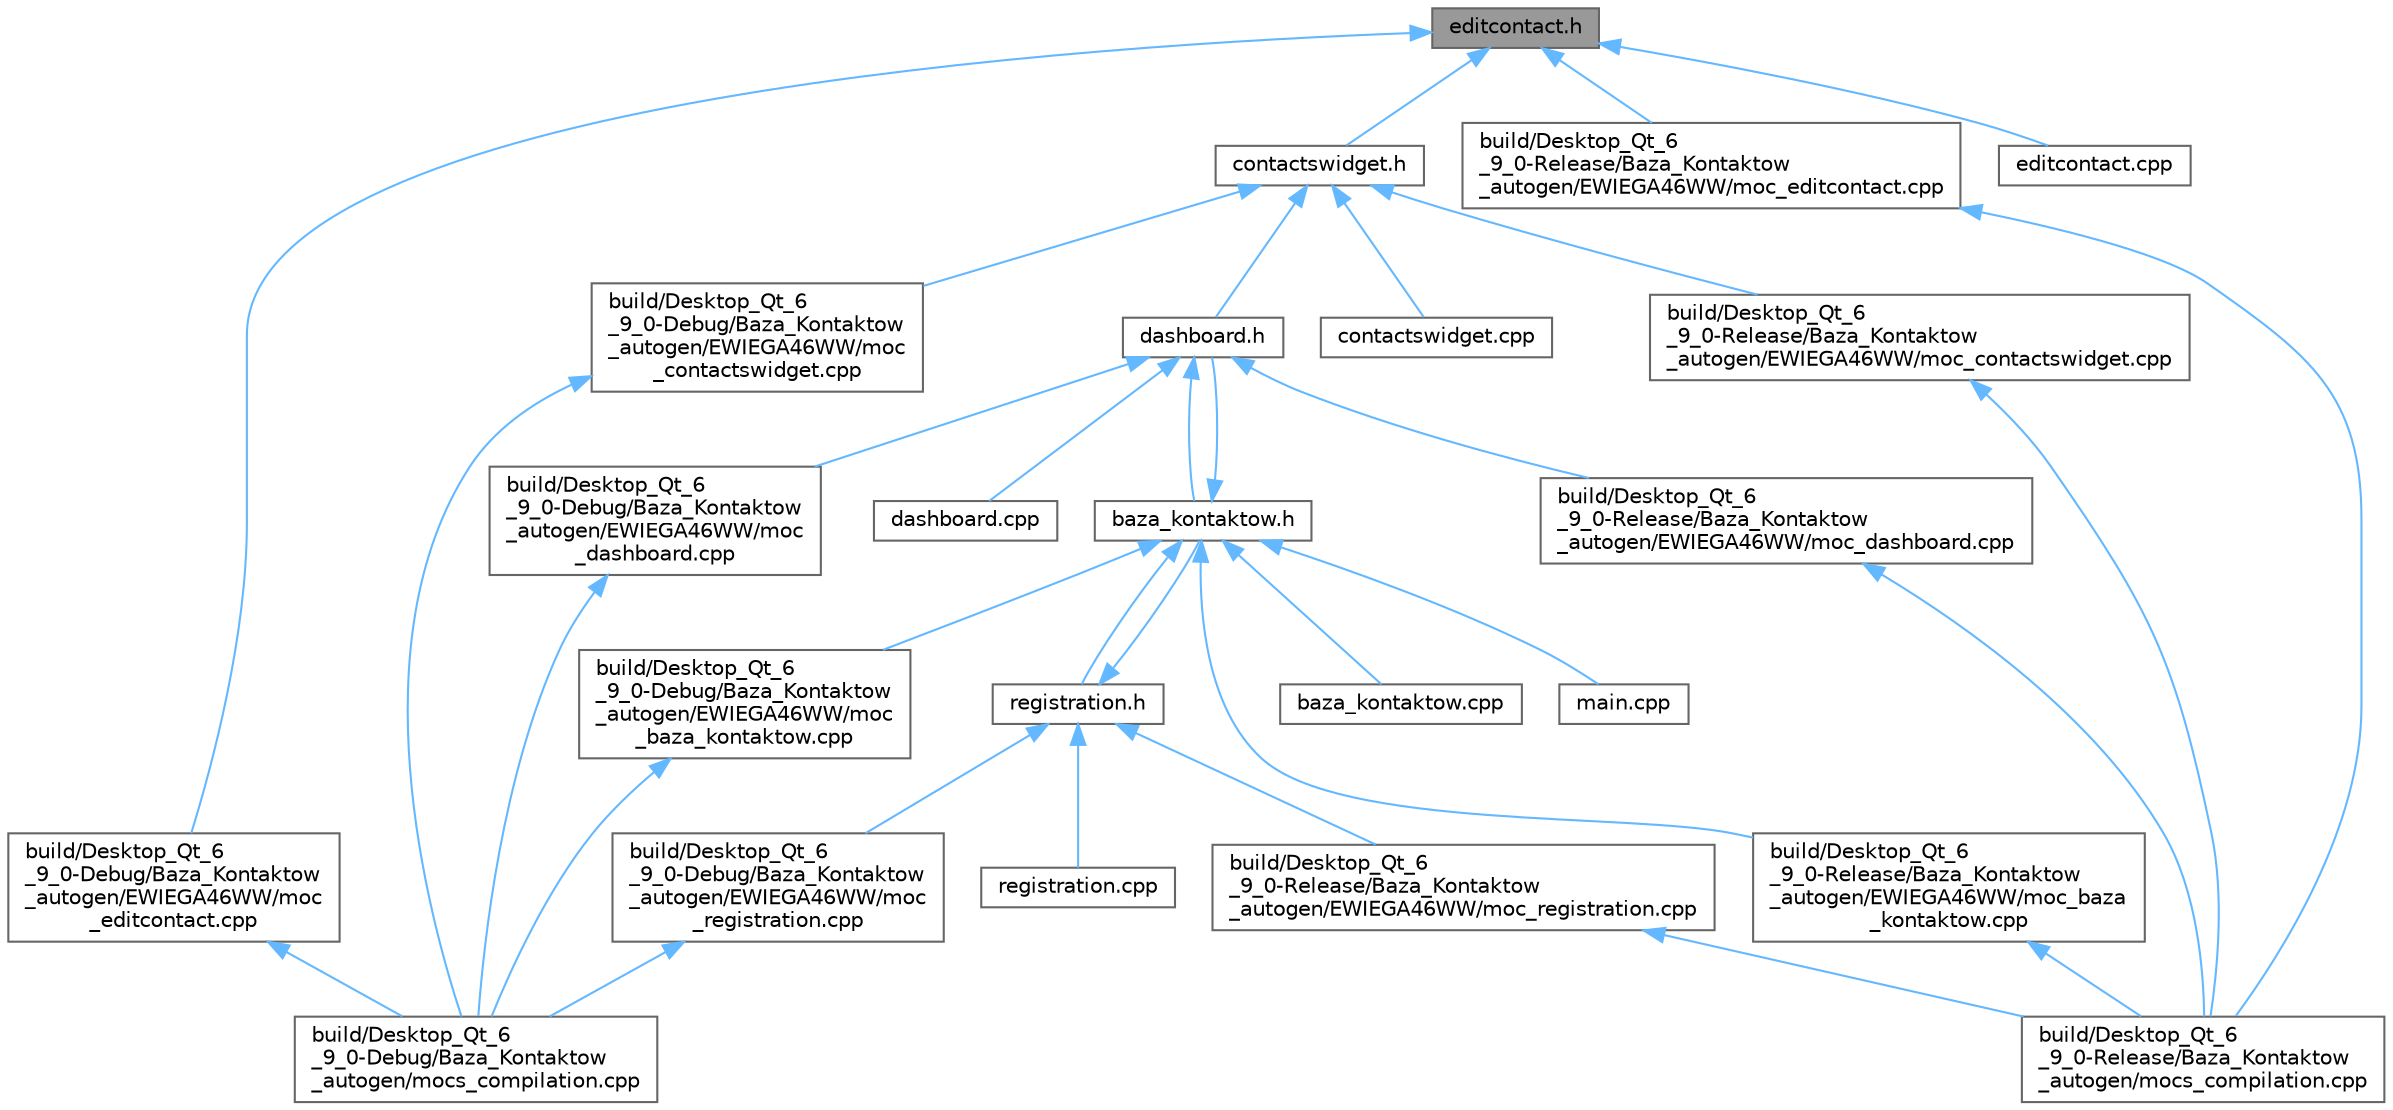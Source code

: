 digraph "editcontact.h"
{
 // LATEX_PDF_SIZE
  bgcolor="transparent";
  edge [fontname=Helvetica,fontsize=10,labelfontname=Helvetica,labelfontsize=10];
  node [fontname=Helvetica,fontsize=10,shape=box,height=0.2,width=0.4];
  Node1 [id="Node000001",label="editcontact.h",height=0.2,width=0.4,color="gray40", fillcolor="grey60", style="filled", fontcolor="black",tooltip=" "];
  Node1 -> Node2 [id="edge33_Node000001_Node000002",dir="back",color="steelblue1",style="solid",tooltip=" "];
  Node2 [id="Node000002",label="build/Desktop_Qt_6\l_9_0-Debug/Baza_Kontaktow\l_autogen/EWIEGA46WW/moc\l_editcontact.cpp",height=0.2,width=0.4,color="grey40", fillcolor="white", style="filled",URL="$Desktop__Qt__6__9__0-Debug_2Baza__Kontaktow__autogen_2EWIEGA46WW_2moc__editcontact_8cpp.html",tooltip=" "];
  Node2 -> Node3 [id="edge34_Node000002_Node000003",dir="back",color="steelblue1",style="solid",tooltip=" "];
  Node3 [id="Node000003",label="build/Desktop_Qt_6\l_9_0-Debug/Baza_Kontaktow\l_autogen/mocs_compilation.cpp",height=0.2,width=0.4,color="grey40", fillcolor="white", style="filled",URL="$Desktop__Qt__6__9__0-Debug_2Baza__Kontaktow__autogen_2mocs__compilation_8cpp.html",tooltip=" "];
  Node1 -> Node4 [id="edge35_Node000001_Node000004",dir="back",color="steelblue1",style="solid",tooltip=" "];
  Node4 [id="Node000004",label="build/Desktop_Qt_6\l_9_0-Release/Baza_Kontaktow\l_autogen/EWIEGA46WW/moc_editcontact.cpp",height=0.2,width=0.4,color="grey40", fillcolor="white", style="filled",URL="$Desktop__Qt__6__9__0-Release_2Baza__Kontaktow__autogen_2EWIEGA46WW_2moc__editcontact_8cpp.html",tooltip=" "];
  Node4 -> Node5 [id="edge36_Node000004_Node000005",dir="back",color="steelblue1",style="solid",tooltip=" "];
  Node5 [id="Node000005",label="build/Desktop_Qt_6\l_9_0-Release/Baza_Kontaktow\l_autogen/mocs_compilation.cpp",height=0.2,width=0.4,color="grey40", fillcolor="white", style="filled",URL="$Desktop__Qt__6__9__0-Release_2Baza__Kontaktow__autogen_2mocs__compilation_8cpp.html",tooltip=" "];
  Node1 -> Node6 [id="edge37_Node000001_Node000006",dir="back",color="steelblue1",style="solid",tooltip=" "];
  Node6 [id="Node000006",label="contactswidget.h",height=0.2,width=0.4,color="grey40", fillcolor="white", style="filled",URL="$contactswidget_8h.html",tooltip=" "];
  Node6 -> Node7 [id="edge38_Node000006_Node000007",dir="back",color="steelblue1",style="solid",tooltip=" "];
  Node7 [id="Node000007",label="build/Desktop_Qt_6\l_9_0-Debug/Baza_Kontaktow\l_autogen/EWIEGA46WW/moc\l_contactswidget.cpp",height=0.2,width=0.4,color="grey40", fillcolor="white", style="filled",URL="$Desktop__Qt__6__9__0-Debug_2Baza__Kontaktow__autogen_2EWIEGA46WW_2moc__contactswidget_8cpp.html",tooltip=" "];
  Node7 -> Node3 [id="edge39_Node000007_Node000003",dir="back",color="steelblue1",style="solid",tooltip=" "];
  Node6 -> Node8 [id="edge40_Node000006_Node000008",dir="back",color="steelblue1",style="solid",tooltip=" "];
  Node8 [id="Node000008",label="build/Desktop_Qt_6\l_9_0-Release/Baza_Kontaktow\l_autogen/EWIEGA46WW/moc_contactswidget.cpp",height=0.2,width=0.4,color="grey40", fillcolor="white", style="filled",URL="$Desktop__Qt__6__9__0-Release_2Baza__Kontaktow__autogen_2EWIEGA46WW_2moc__contactswidget_8cpp.html",tooltip=" "];
  Node8 -> Node5 [id="edge41_Node000008_Node000005",dir="back",color="steelblue1",style="solid",tooltip=" "];
  Node6 -> Node9 [id="edge42_Node000006_Node000009",dir="back",color="steelblue1",style="solid",tooltip=" "];
  Node9 [id="Node000009",label="contactswidget.cpp",height=0.2,width=0.4,color="grey40", fillcolor="white", style="filled",URL="$contactswidget_8cpp.html",tooltip=" "];
  Node6 -> Node10 [id="edge43_Node000006_Node000010",dir="back",color="steelblue1",style="solid",tooltip=" "];
  Node10 [id="Node000010",label="dashboard.h",height=0.2,width=0.4,color="grey40", fillcolor="white", style="filled",URL="$dashboard_8h.html",tooltip=" "];
  Node10 -> Node11 [id="edge44_Node000010_Node000011",dir="back",color="steelblue1",style="solid",tooltip=" "];
  Node11 [id="Node000011",label="baza_kontaktow.h",height=0.2,width=0.4,color="grey40", fillcolor="white", style="filled",URL="$baza__kontaktow_8h.html",tooltip="Definicja klasy Baza_Kontaktow, głównego okna aplikacji, które pojawia się po uruchomieniu programu."];
  Node11 -> Node12 [id="edge45_Node000011_Node000012",dir="back",color="steelblue1",style="solid",tooltip=" "];
  Node12 [id="Node000012",label="baza_kontaktow.cpp",height=0.2,width=0.4,color="grey40", fillcolor="white", style="filled",URL="$baza__kontaktow_8cpp.html",tooltip=" "];
  Node11 -> Node13 [id="edge46_Node000011_Node000013",dir="back",color="steelblue1",style="solid",tooltip=" "];
  Node13 [id="Node000013",label="build/Desktop_Qt_6\l_9_0-Debug/Baza_Kontaktow\l_autogen/EWIEGA46WW/moc\l_baza_kontaktow.cpp",height=0.2,width=0.4,color="grey40", fillcolor="white", style="filled",URL="$Desktop__Qt__6__9__0-Debug_2Baza__Kontaktow__autogen_2EWIEGA46WW_2moc__baza__kontaktow_8cpp.html",tooltip=" "];
  Node13 -> Node3 [id="edge47_Node000013_Node000003",dir="back",color="steelblue1",style="solid",tooltip=" "];
  Node11 -> Node14 [id="edge48_Node000011_Node000014",dir="back",color="steelblue1",style="solid",tooltip=" "];
  Node14 [id="Node000014",label="build/Desktop_Qt_6\l_9_0-Release/Baza_Kontaktow\l_autogen/EWIEGA46WW/moc_baza\l_kontaktow.cpp",height=0.2,width=0.4,color="grey40", fillcolor="white", style="filled",URL="$Desktop__Qt__6__9__0-Release_2Baza__Kontaktow__autogen_2EWIEGA46WW_2moc__baza__kontaktow_8cpp.html",tooltip=" "];
  Node14 -> Node5 [id="edge49_Node000014_Node000005",dir="back",color="steelblue1",style="solid",tooltip=" "];
  Node11 -> Node10 [id="edge50_Node000011_Node000010",dir="back",color="steelblue1",style="solid",tooltip=" "];
  Node11 -> Node15 [id="edge51_Node000011_Node000015",dir="back",color="steelblue1",style="solid",tooltip=" "];
  Node15 [id="Node000015",label="main.cpp",height=0.2,width=0.4,color="grey40", fillcolor="white", style="filled",URL="$main_8cpp.html",tooltip=" "];
  Node11 -> Node16 [id="edge52_Node000011_Node000016",dir="back",color="steelblue1",style="solid",tooltip=" "];
  Node16 [id="Node000016",label="registration.h",height=0.2,width=0.4,color="grey40", fillcolor="white", style="filled",URL="$registration_8h.html",tooltip=" "];
  Node16 -> Node11 [id="edge53_Node000016_Node000011",dir="back",color="steelblue1",style="solid",tooltip=" "];
  Node16 -> Node17 [id="edge54_Node000016_Node000017",dir="back",color="steelblue1",style="solid",tooltip=" "];
  Node17 [id="Node000017",label="build/Desktop_Qt_6\l_9_0-Debug/Baza_Kontaktow\l_autogen/EWIEGA46WW/moc\l_registration.cpp",height=0.2,width=0.4,color="grey40", fillcolor="white", style="filled",URL="$Desktop__Qt__6__9__0-Debug_2Baza__Kontaktow__autogen_2EWIEGA46WW_2moc__registration_8cpp.html",tooltip=" "];
  Node17 -> Node3 [id="edge55_Node000017_Node000003",dir="back",color="steelblue1",style="solid",tooltip=" "];
  Node16 -> Node18 [id="edge56_Node000016_Node000018",dir="back",color="steelblue1",style="solid",tooltip=" "];
  Node18 [id="Node000018",label="build/Desktop_Qt_6\l_9_0-Release/Baza_Kontaktow\l_autogen/EWIEGA46WW/moc_registration.cpp",height=0.2,width=0.4,color="grey40", fillcolor="white", style="filled",URL="$Desktop__Qt__6__9__0-Release_2Baza__Kontaktow__autogen_2EWIEGA46WW_2moc__registration_8cpp.html",tooltip=" "];
  Node18 -> Node5 [id="edge57_Node000018_Node000005",dir="back",color="steelblue1",style="solid",tooltip=" "];
  Node16 -> Node19 [id="edge58_Node000016_Node000019",dir="back",color="steelblue1",style="solid",tooltip=" "];
  Node19 [id="Node000019",label="registration.cpp",height=0.2,width=0.4,color="grey40", fillcolor="white", style="filled",URL="$registration_8cpp.html",tooltip=" "];
  Node10 -> Node20 [id="edge59_Node000010_Node000020",dir="back",color="steelblue1",style="solid",tooltip=" "];
  Node20 [id="Node000020",label="build/Desktop_Qt_6\l_9_0-Debug/Baza_Kontaktow\l_autogen/EWIEGA46WW/moc\l_dashboard.cpp",height=0.2,width=0.4,color="grey40", fillcolor="white", style="filled",URL="$Desktop__Qt__6__9__0-Debug_2Baza__Kontaktow__autogen_2EWIEGA46WW_2moc__dashboard_8cpp.html",tooltip=" "];
  Node20 -> Node3 [id="edge60_Node000020_Node000003",dir="back",color="steelblue1",style="solid",tooltip=" "];
  Node10 -> Node21 [id="edge61_Node000010_Node000021",dir="back",color="steelblue1",style="solid",tooltip=" "];
  Node21 [id="Node000021",label="build/Desktop_Qt_6\l_9_0-Release/Baza_Kontaktow\l_autogen/EWIEGA46WW/moc_dashboard.cpp",height=0.2,width=0.4,color="grey40", fillcolor="white", style="filled",URL="$Desktop__Qt__6__9__0-Release_2Baza__Kontaktow__autogen_2EWIEGA46WW_2moc__dashboard_8cpp.html",tooltip=" "];
  Node21 -> Node5 [id="edge62_Node000021_Node000005",dir="back",color="steelblue1",style="solid",tooltip=" "];
  Node10 -> Node22 [id="edge63_Node000010_Node000022",dir="back",color="steelblue1",style="solid",tooltip=" "];
  Node22 [id="Node000022",label="dashboard.cpp",height=0.2,width=0.4,color="grey40", fillcolor="white", style="filled",URL="$dashboard_8cpp.html",tooltip=" "];
  Node1 -> Node23 [id="edge64_Node000001_Node000023",dir="back",color="steelblue1",style="solid",tooltip=" "];
  Node23 [id="Node000023",label="editcontact.cpp",height=0.2,width=0.4,color="grey40", fillcolor="white", style="filled",URL="$editcontact_8cpp.html",tooltip=" "];
}
